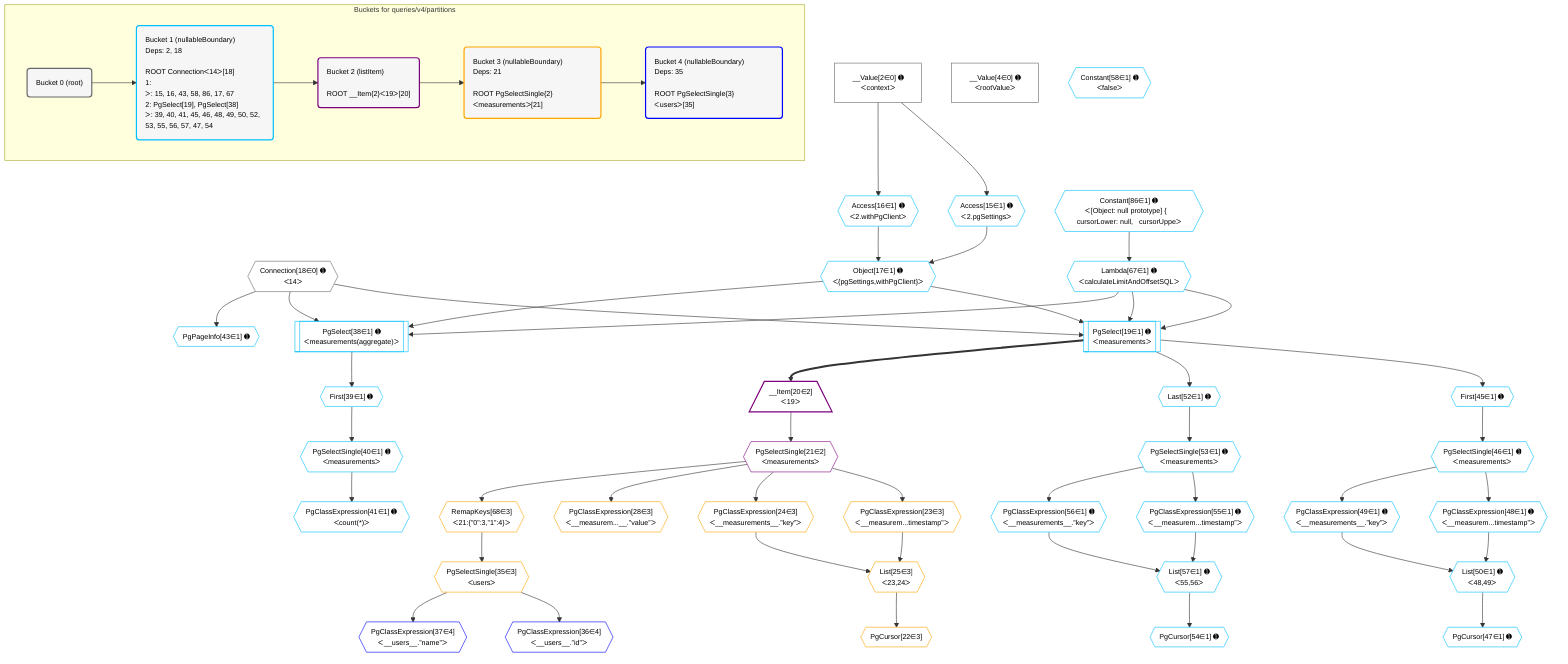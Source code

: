 %%{init: {'themeVariables': { 'fontSize': '12px'}}}%%
graph TD
    classDef path fill:#eee,stroke:#000,color:#000
    classDef plan fill:#fff,stroke-width:1px,color:#000
    classDef itemplan fill:#fff,stroke-width:2px,color:#000
    classDef unbatchedplan fill:#dff,stroke-width:1px,color:#000
    classDef sideeffectplan fill:#fcc,stroke-width:2px,color:#000
    classDef bucket fill:#f6f6f6,color:#000,stroke-width:2px,text-align:left


    %% plan dependencies
    __Value2["__Value[2∈0] ➊<br />ᐸcontextᐳ"]:::plan
    __Value4["__Value[4∈0] ➊<br />ᐸrootValueᐳ"]:::plan
    Connection18{{"Connection[18∈0] ➊<br />ᐸ14ᐳ"}}:::plan
    PgSelect19[["PgSelect[19∈1] ➊<br />ᐸmeasurementsᐳ"]]:::plan
    Object17{{"Object[17∈1] ➊<br />ᐸ{pgSettings,withPgClient}ᐳ"}}:::plan
    Lambda67{{"Lambda[67∈1] ➊<br />ᐸcalculateLimitAndOffsetSQLᐳ"}}:::plan
    Object17 & Connection18 & Lambda67 & Lambda67 --> PgSelect19
    PgSelect38[["PgSelect[38∈1] ➊<br />ᐸmeasurements(aggregate)ᐳ"]]:::plan
    Object17 & Connection18 & Lambda67 --> PgSelect38
    Access15{{"Access[15∈1] ➊<br />ᐸ2.pgSettingsᐳ"}}:::plan
    Access16{{"Access[16∈1] ➊<br />ᐸ2.withPgClientᐳ"}}:::plan
    Access15 & Access16 --> Object17
    List50{{"List[50∈1] ➊<br />ᐸ48,49ᐳ"}}:::plan
    PgClassExpression48{{"PgClassExpression[48∈1] ➊<br />ᐸ__measurem...timestamp”ᐳ"}}:::plan
    PgClassExpression49{{"PgClassExpression[49∈1] ➊<br />ᐸ__measurements__.”key”ᐳ"}}:::plan
    PgClassExpression48 & PgClassExpression49 --> List50
    List57{{"List[57∈1] ➊<br />ᐸ55,56ᐳ"}}:::plan
    PgClassExpression55{{"PgClassExpression[55∈1] ➊<br />ᐸ__measurem...timestamp”ᐳ"}}:::plan
    PgClassExpression56{{"PgClassExpression[56∈1] ➊<br />ᐸ__measurements__.”key”ᐳ"}}:::plan
    PgClassExpression55 & PgClassExpression56 --> List57
    __Value2 --> Access15
    __Value2 --> Access16
    First39{{"First[39∈1] ➊"}}:::plan
    PgSelect38 --> First39
    PgSelectSingle40{{"PgSelectSingle[40∈1] ➊<br />ᐸmeasurementsᐳ"}}:::plan
    First39 --> PgSelectSingle40
    PgClassExpression41{{"PgClassExpression[41∈1] ➊<br />ᐸcount(*)ᐳ"}}:::plan
    PgSelectSingle40 --> PgClassExpression41
    PgPageInfo43{{"PgPageInfo[43∈1] ➊"}}:::plan
    Connection18 --> PgPageInfo43
    First45{{"First[45∈1] ➊"}}:::plan
    PgSelect19 --> First45
    PgSelectSingle46{{"PgSelectSingle[46∈1] ➊<br />ᐸmeasurementsᐳ"}}:::plan
    First45 --> PgSelectSingle46
    PgCursor47{{"PgCursor[47∈1] ➊"}}:::plan
    List50 --> PgCursor47
    PgSelectSingle46 --> PgClassExpression48
    PgSelectSingle46 --> PgClassExpression49
    Last52{{"Last[52∈1] ➊"}}:::plan
    PgSelect19 --> Last52
    PgSelectSingle53{{"PgSelectSingle[53∈1] ➊<br />ᐸmeasurementsᐳ"}}:::plan
    Last52 --> PgSelectSingle53
    PgCursor54{{"PgCursor[54∈1] ➊"}}:::plan
    List57 --> PgCursor54
    PgSelectSingle53 --> PgClassExpression55
    PgSelectSingle53 --> PgClassExpression56
    Constant86{{"Constant[86∈1] ➊<br />ᐸ[Object: null prototype] {   cursorLower: null,   cursorUppeᐳ"}}:::plan
    Constant86 --> Lambda67
    Constant58{{"Constant[58∈1] ➊<br />ᐸfalseᐳ"}}:::plan
    __Item20[/"__Item[20∈2]<br />ᐸ19ᐳ"\]:::itemplan
    PgSelect19 ==> __Item20
    PgSelectSingle21{{"PgSelectSingle[21∈2]<br />ᐸmeasurementsᐳ"}}:::plan
    __Item20 --> PgSelectSingle21
    List25{{"List[25∈3]<br />ᐸ23,24ᐳ"}}:::plan
    PgClassExpression23{{"PgClassExpression[23∈3]<br />ᐸ__measurem...timestamp”ᐳ"}}:::plan
    PgClassExpression24{{"PgClassExpression[24∈3]<br />ᐸ__measurements__.”key”ᐳ"}}:::plan
    PgClassExpression23 & PgClassExpression24 --> List25
    PgCursor22{{"PgCursor[22∈3]"}}:::plan
    List25 --> PgCursor22
    PgSelectSingle21 --> PgClassExpression23
    PgSelectSingle21 --> PgClassExpression24
    PgClassExpression28{{"PgClassExpression[28∈3]<br />ᐸ__measurem...__.”value”ᐳ"}}:::plan
    PgSelectSingle21 --> PgClassExpression28
    PgSelectSingle35{{"PgSelectSingle[35∈3]<br />ᐸusersᐳ"}}:::plan
    RemapKeys68{{"RemapKeys[68∈3]<br />ᐸ21:{”0”:3,”1”:4}ᐳ"}}:::plan
    RemapKeys68 --> PgSelectSingle35
    PgSelectSingle21 --> RemapKeys68
    PgClassExpression36{{"PgClassExpression[36∈4]<br />ᐸ__users__.”id”ᐳ"}}:::plan
    PgSelectSingle35 --> PgClassExpression36
    PgClassExpression37{{"PgClassExpression[37∈4]<br />ᐸ__users__.”name”ᐳ"}}:::plan
    PgSelectSingle35 --> PgClassExpression37

    %% define steps

    subgraph "Buckets for queries/v4/partitions"
    Bucket0("Bucket 0 (root)"):::bucket
    classDef bucket0 stroke:#696969
    class Bucket0,__Value2,__Value4,Connection18 bucket0
    Bucket1("Bucket 1 (nullableBoundary)<br />Deps: 2, 18<br /><br />ROOT Connectionᐸ14ᐳ[18]<br />1: <br />ᐳ: 15, 16, 43, 58, 86, 17, 67<br />2: PgSelect[19], PgSelect[38]<br />ᐳ: 39, 40, 41, 45, 46, 48, 49, 50, 52, 53, 55, 56, 57, 47, 54"):::bucket
    classDef bucket1 stroke:#00bfff
    class Bucket1,Access15,Access16,Object17,PgSelect19,PgSelect38,First39,PgSelectSingle40,PgClassExpression41,PgPageInfo43,First45,PgSelectSingle46,PgCursor47,PgClassExpression48,PgClassExpression49,List50,Last52,PgSelectSingle53,PgCursor54,PgClassExpression55,PgClassExpression56,List57,Constant58,Lambda67,Constant86 bucket1
    Bucket2("Bucket 2 (listItem)<br /><br />ROOT __Item{2}ᐸ19ᐳ[20]"):::bucket
    classDef bucket2 stroke:#7f007f
    class Bucket2,__Item20,PgSelectSingle21 bucket2
    Bucket3("Bucket 3 (nullableBoundary)<br />Deps: 21<br /><br />ROOT PgSelectSingle{2}ᐸmeasurementsᐳ[21]"):::bucket
    classDef bucket3 stroke:#ffa500
    class Bucket3,PgCursor22,PgClassExpression23,PgClassExpression24,List25,PgClassExpression28,PgSelectSingle35,RemapKeys68 bucket3
    Bucket4("Bucket 4 (nullableBoundary)<br />Deps: 35<br /><br />ROOT PgSelectSingle{3}ᐸusersᐳ[35]"):::bucket
    classDef bucket4 stroke:#0000ff
    class Bucket4,PgClassExpression36,PgClassExpression37 bucket4
    Bucket0 --> Bucket1
    Bucket1 --> Bucket2
    Bucket2 --> Bucket3
    Bucket3 --> Bucket4
    end